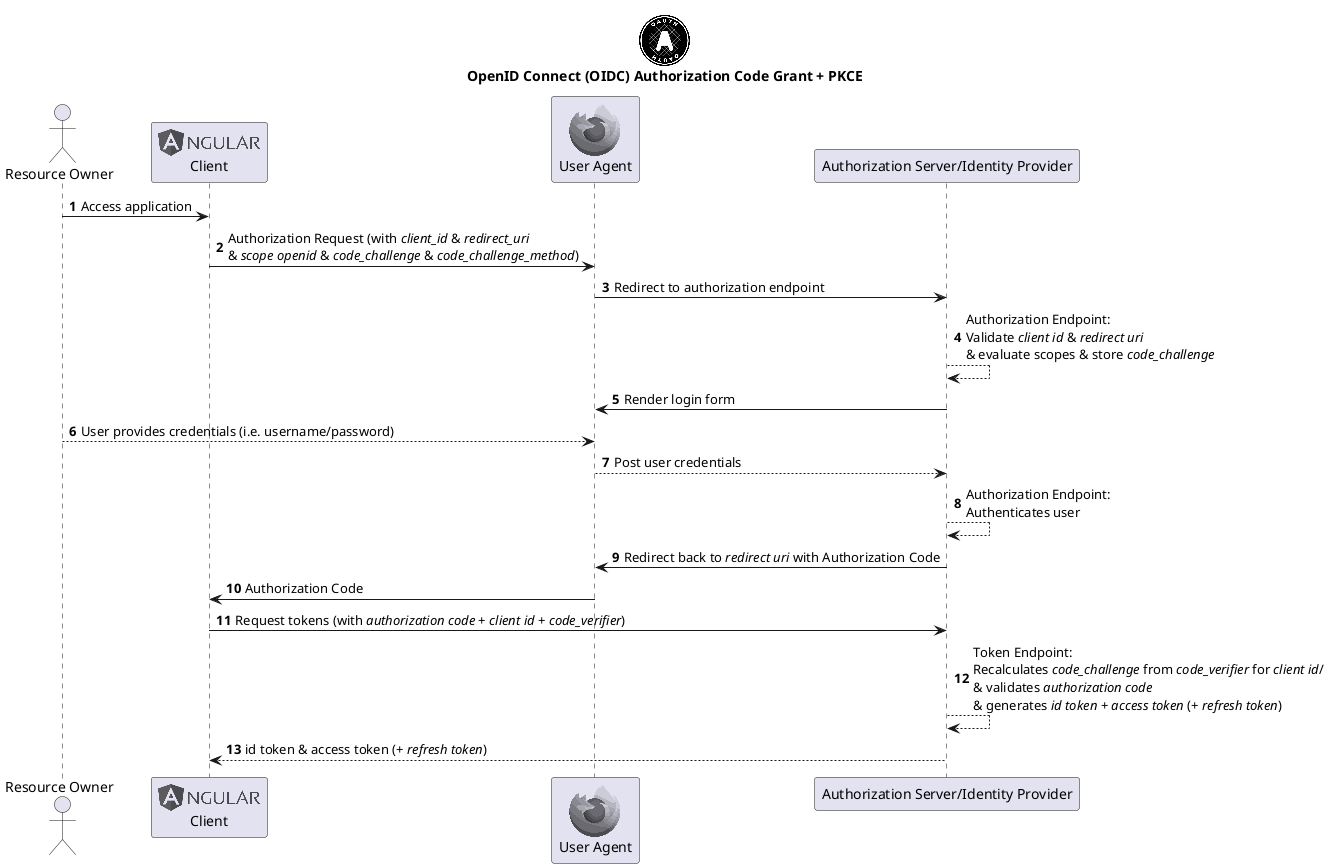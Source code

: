 @startuml
'https://plantuml.com/sequence-diagram

!include <logos/oauth>
!include <logos/angular>
!include <logos/firefox>

title "<$oauth>\nOpenID Connect (OIDC) Authorization Code Grant + PKCE"

autonumber

actor "Resource Owner" as ro
participant "<$angular>\nClient" as client
participant "<$firefox>\nUser Agent" as ua
participant "Authorization Server/Identity Provider" as authzserver

ro -> client: Access application
client -> ua: Authorization Request (with //client_id// & //redirect_uri//\n& //scope openid// & //code_challenge// & //code_challenge_method//)
ua -> authzserver: Redirect to authorization endpoint
authzserver --> authzserver: Authorization Endpoint:\nValidate //client id// & //redirect uri//\n& evaluate scopes & store //code_challenge//
ua <- authzserver: Render login form
ro --> ua: User provides credentials (i.e. username/password)
ua --> authzserver: Post user credentials
authzserver --> authzserver: Authorization Endpoint:\nAuthenticates user

ua <- authzserver: Redirect back to //redirect uri// with Authorization Code
client <- ua: Authorization Code

client -> authzserver: Request tokens (with //authorization code// + //client id// + //code_verifier//)
authzserver --> authzserver: Token Endpoint:\nRecalculates //code_challenge// from //code_verifier// for //client id///\n& validates //authorization code//\n& generates //id token// + //access token// (+ //refresh token//)
client <-- authzserver: id token & access token (+ //refresh token//)

@enduml
